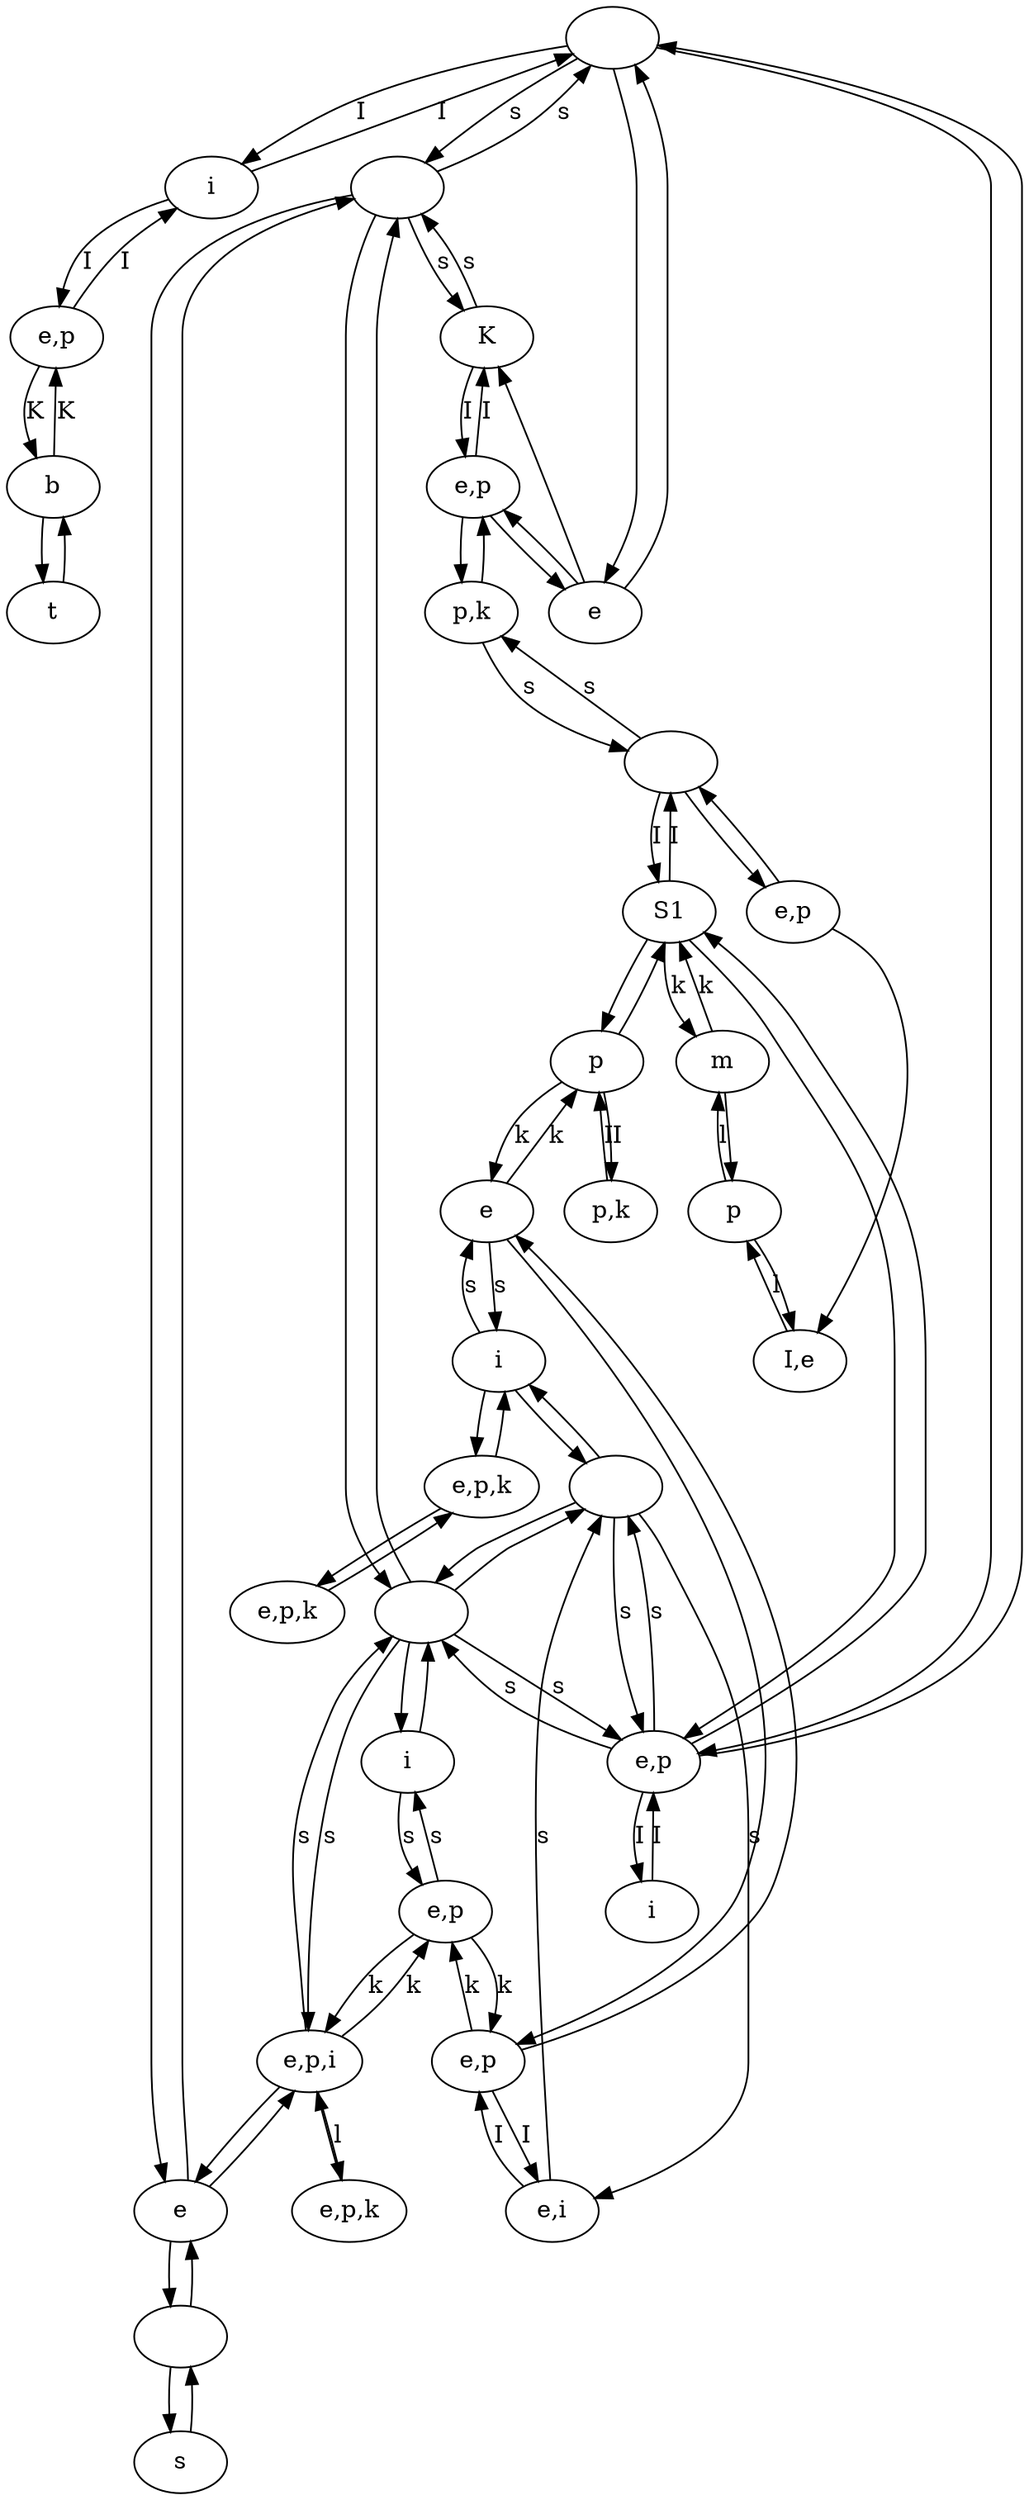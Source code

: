 digraph {
0 [label=""]
1 [label="i"]
2 [label=""]
3 [label=""]
4 [label="t"]
5 [label="e"]
6 [label="e,p"]
7 [label="e,p"]
8 [label="m"]
9 [label="p,k"]
10 [label="e,i"]
11 [label="e,p"]
12 [label="i"]
13 [label="e,p,k"]
14 [label="e"]
15 [label="p"]
16 [label="e,p,k"]
17 [label="b"]
18 [label="e"]
19 [label="K"]
20 [label="s"]
21 [label=""]
22 [label="e,p,k"]
23 [label="e,p,i"]
24 [label=""]
25 [label="e,p"]
26 [label=""]
27 [label="p,k"]
28 [label="e,p"]
29 [label="p"]
30 [label="I,e"]
31 [label="i"]
32 [label="i"]
33 [label="e,p"]
34 [label="S1"]
20 -> 21 [label=""]
21 -> 20 [label=""]
21 -> 18 [label=""]
18 -> 21 [label=""]
18 -> 3 [label=""]
3 -> 18 [label=""]
3 -> 2 [label=""]
2 -> 3 [label=""]
2 -> 26 [label=""]
26 -> 2 [label=""]
2 -> 12 [label=""]
12 -> 2 [label=""]
18 -> 23 [label=""]
23 -> 18 [label=""]
33 -> 34 [label=""]
34 -> 33 [label=""]
34 -> 15 [label=""]
15 -> 34 [label=""]
14 -> 25 [label=""]
25 -> 14 [label=""]
31 -> 13 [label=""]
13 -> 31 [label=""]
13 -> 16 [label=""]
16 -> 13 [label=""]
0 -> 5 [label=""]
5 -> 0 [label=""]
5 -> 7 [label=""]
7 -> 5 [label=""]
17 -> 4 [label=""]
4 -> 17 [label=""]
28 -> 30 [label=""]
5 -> 19 [label=""]
8 -> 29 [label=""]
29 -> 8 [label="l"]
22 -> 23 [label=""]
23 -> 22 [label="l"]
7 -> 19 [label="I"]
19 -> 7 [label="I"]
0 -> 1 [label="I"]
1 -> 0 [label="I"]
32 -> 33 [label="I"]
33 -> 32 [label="I"]
0 -> 33 [label=""]
33 -> 0 [label=""]
6 -> 1 [label="I"]
1 -> 6 [label="I"]
25 -> 10 [label="I"]
10 -> 25 [label="I"]
34 -> 8 [label="k"]
8 -> 34 [label="k"]
14 -> 15 [label="k"]
15 -> 14 [label="k"]
23 -> 11 [label="k"]
11 -> 23 [label="k"]
11 -> 25 [label="k"]
25 -> 11 [label="k"]
9 -> 15 [label="I"]
15 -> 9 [label="I"]
27 -> 7 [label=""]
7 -> 27 [label=""]
30 -> 29 [label="l"]
29 -> 30 [label=""]
28 -> 24 [label=""]
24 -> 28 [label=""]
24 -> 34 [label="I"]
34 -> 24 [label="I"]
27 -> 24 [label="s"]
24 -> 27 [label="s"]
3 -> 0 [label="s"]
0 -> 3 [label="s"]
3 -> 19 [label="s"]
19 -> 3 [label="s"]
2 -> 23 [label="s"]
23 -> 2 [label="s"]
2 -> 33 [label="s"]
33 -> 2 [label="s"]
12 -> 11 [label="s"]
11 -> 12 [label="s"]
26 -> 10 [label="s"]
10 -> 26 [label="s"]
26 -> 33 [label="s"]
33 -> 26 [label="s"]
31 -> 14 [label="s"]
14 -> 31 [label="s"]
6 -> 17 [label="K"]
17 -> 6 [label="K"]
26 -> 31 [label=""]
31 -> 26 [label=""]
}
